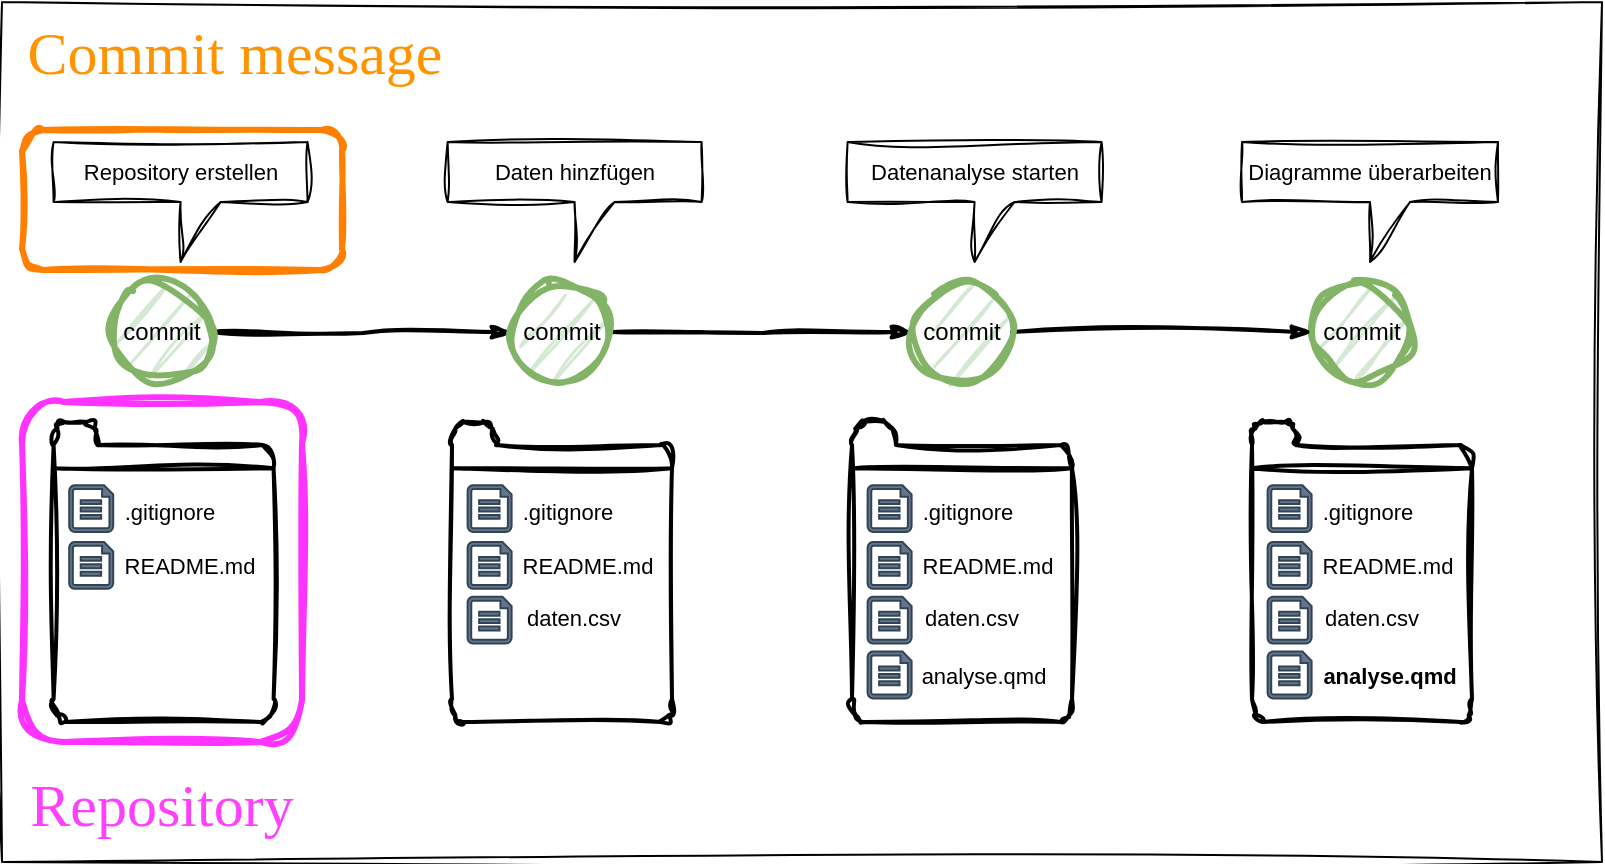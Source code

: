 <mxfile version="24.7.17">
  <diagram name="Page-1" id="yMOp3txGU8GjzoFIvgic">
    <mxGraphModel dx="1434" dy="822" grid="1" gridSize="10" guides="1" tooltips="1" connect="1" arrows="1" fold="1" page="1" pageScale="1" pageWidth="827" pageHeight="1169" math="0" shadow="0">
      <root>
        <mxCell id="0" />
        <object label="Step 9: commit message" id="ukLrMctXmGFwFIPji665-105">
          <mxCell parent="0" />
        </object>
        <mxCell id="ukLrMctXmGFwFIPji665-157" value="&lt;div&gt;commit&lt;/div&gt;" style="ellipse;whiteSpace=wrap;html=1;fillColor=#d5e8d4;strokeColor=#82b366;strokeWidth=3;sketch=1;curveFitting=1;jiggle=2;" parent="ukLrMctXmGFwFIPji665-105" vertex="1">
          <mxGeometry x="675" y="160" width="50" height="50" as="geometry" />
        </mxCell>
        <mxCell id="ukLrMctXmGFwFIPji665-158" value="Diagramme überarbeiten" style="shape=callout;whiteSpace=wrap;html=1;perimeter=calloutPerimeter;fontFamily=Helvetica;fontSize=11;fontColor=default;labelBackgroundColor=default;position2=0.5;base=20;sketch=1;curveFitting=1;jiggle=2;" parent="ukLrMctXmGFwFIPji665-105" vertex="1">
          <mxGeometry x="640" y="90" width="128" height="60" as="geometry" />
        </mxCell>
        <mxCell id="ukLrMctXmGFwFIPji665-159" style="edgeStyle=orthogonalEdgeStyle;shape=connector;rounded=0;sketch=1;jiggle=2;curveFitting=1;orthogonalLoop=1;jettySize=auto;html=1;entryX=0;entryY=0.5;entryDx=0;entryDy=0;strokeColor=default;strokeWidth=2;align=center;verticalAlign=middle;fontFamily=Helvetica;fontSize=11;fontColor=default;labelBackgroundColor=default;startArrow=none;startFill=0;endArrow=classicThin;endFill=1;" parent="ukLrMctXmGFwFIPji665-105" edge="1">
          <mxGeometry relative="1" as="geometry">
            <mxPoint x="525" y="185" as="sourcePoint" />
            <mxPoint x="675" y="185" as="targetPoint" />
          </mxGeometry>
        </mxCell>
        <object label="Step 8: edit plots" id="ukLrMctXmGFwFIPji665-106">
          <mxCell parent="0" />
        </object>
        <mxCell id="ukLrMctXmGFwFIPji665-148" value="" style="html=1;verticalLabelPosition=bottom;align=center;labelBackgroundColor=#ffffff;verticalAlign=top;strokeWidth=2;shadow=0;dashed=0;shape=mxgraph.ios7.icons.folder;fontFamily=Helvetica;fontSize=11;sketch=1;curveFitting=1;jiggle=2;" parent="ukLrMctXmGFwFIPji665-106" vertex="1">
          <mxGeometry x="645" y="230" width="110" height="150" as="geometry" />
        </mxCell>
        <mxCell id="ukLrMctXmGFwFIPji665-149" value=".gitignore" style="text;html=1;align=center;verticalAlign=middle;whiteSpace=wrap;rounded=0;fontFamily=Helvetica;fontSize=11;fontColor=default;labelBackgroundColor=default;" parent="ukLrMctXmGFwFIPji665-106" vertex="1">
          <mxGeometry x="672.8" y="260" width="60" height="30" as="geometry" />
        </mxCell>
        <mxCell id="ukLrMctXmGFwFIPji665-150" value="&lt;div&gt;README.md&lt;/div&gt;" style="text;html=1;align=center;verticalAlign=middle;whiteSpace=wrap;rounded=0;fontFamily=Helvetica;fontSize=11;fontColor=default;labelBackgroundColor=default;" parent="ukLrMctXmGFwFIPji665-106" vertex="1">
          <mxGeometry x="683" y="286.7" width="60" height="30" as="geometry" />
        </mxCell>
        <mxCell id="ukLrMctXmGFwFIPji665-151" value="" style="sketch=0;aspect=fixed;pointerEvents=1;shadow=0;dashed=0;html=1;strokeColor=#314354;labelPosition=center;verticalLabelPosition=bottom;verticalAlign=top;align=center;fillColor=#647687;shape=mxgraph.azure.file;fontFamily=Helvetica;fontSize=11;fontColor=#ffffff;labelBackgroundColor=default;" parent="ukLrMctXmGFwFIPji665-106" vertex="1">
          <mxGeometry x="652.8" y="261.59" width="22" height="23.41" as="geometry" />
        </mxCell>
        <mxCell id="ukLrMctXmGFwFIPji665-152" value="" style="sketch=0;aspect=fixed;pointerEvents=1;shadow=0;dashed=0;html=1;strokeColor=#314354;labelPosition=center;verticalLabelPosition=bottom;verticalAlign=top;align=center;fillColor=#647687;shape=mxgraph.azure.file;fontFamily=Helvetica;fontSize=11;fontColor=#ffffff;labelBackgroundColor=default;" parent="ukLrMctXmGFwFIPji665-106" vertex="1">
          <mxGeometry x="652.8" y="290" width="22" height="23.4" as="geometry" />
        </mxCell>
        <mxCell id="ukLrMctXmGFwFIPji665-153" value="" style="sketch=0;aspect=fixed;pointerEvents=1;shadow=0;dashed=0;html=1;strokeColor=#314354;labelPosition=center;verticalLabelPosition=bottom;verticalAlign=top;align=center;fillColor=#647687;shape=mxgraph.azure.file;fontFamily=Helvetica;fontSize=11;fontColor=#ffffff;labelBackgroundColor=default;" parent="ukLrMctXmGFwFIPji665-106" vertex="1">
          <mxGeometry x="652.8" y="317.4" width="22" height="23.4" as="geometry" />
        </mxCell>
        <mxCell id="ukLrMctXmGFwFIPji665-154" value="&lt;div&gt;daten.csv&lt;/div&gt;" style="text;html=1;align=center;verticalAlign=middle;whiteSpace=wrap;rounded=0;fontFamily=Helvetica;fontSize=11;fontColor=default;labelBackgroundColor=default;" parent="ukLrMctXmGFwFIPji665-106" vertex="1">
          <mxGeometry x="674.8" y="311.5" width="60" height="33.3" as="geometry" />
        </mxCell>
        <mxCell id="ukLrMctXmGFwFIPji665-155" value="" style="sketch=0;aspect=fixed;pointerEvents=1;shadow=0;dashed=0;html=1;strokeColor=#314354;labelPosition=center;verticalLabelPosition=bottom;verticalAlign=top;align=center;fillColor=#647687;shape=mxgraph.azure.file;fontFamily=Helvetica;fontSize=11;fontColor=#ffffff;labelBackgroundColor=default;" parent="ukLrMctXmGFwFIPji665-106" vertex="1">
          <mxGeometry x="652.8" y="344.8" width="22" height="23.4" as="geometry" />
        </mxCell>
        <mxCell id="ukLrMctXmGFwFIPji665-156" value="&lt;div&gt;analyse.qmd&lt;/div&gt;" style="text;html=1;align=center;verticalAlign=middle;whiteSpace=wrap;rounded=0;fontFamily=Helvetica;fontSize=11;fontColor=default;labelBackgroundColor=default;fontStyle=1" parent="ukLrMctXmGFwFIPji665-106" vertex="1">
          <mxGeometry x="684" y="339.85" width="60" height="33.3" as="geometry" />
        </mxCell>
        <object label="Step 7: commit message" id="ukLrMctXmGFwFIPji665-107">
          <mxCell parent="0" />
        </object>
        <mxCell id="ukLrMctXmGFwFIPji665-145" style="edgeStyle=orthogonalEdgeStyle;shape=connector;rounded=0;sketch=1;jiggle=2;curveFitting=1;orthogonalLoop=1;jettySize=auto;html=1;entryX=0;entryY=0.5;entryDx=0;entryDy=0;strokeColor=default;strokeWidth=2;align=center;verticalAlign=middle;fontFamily=Helvetica;fontSize=11;fontColor=default;labelBackgroundColor=default;startArrow=none;startFill=0;endArrow=classicThin;endFill=1;" parent="ukLrMctXmGFwFIPji665-107" target="ukLrMctXmGFwFIPji665-146" edge="1">
          <mxGeometry relative="1" as="geometry">
            <mxPoint x="325" y="185" as="sourcePoint" />
          </mxGeometry>
        </mxCell>
        <mxCell id="ukLrMctXmGFwFIPji665-146" value="commit" style="ellipse;whiteSpace=wrap;html=1;fillColor=#d5e8d4;strokeColor=#82b366;strokeWidth=3;sketch=1;curveFitting=1;jiggle=2;" parent="ukLrMctXmGFwFIPji665-107" vertex="1">
          <mxGeometry x="475" y="160" width="50" height="50" as="geometry" />
        </mxCell>
        <mxCell id="ukLrMctXmGFwFIPji665-147" value="Datenanalyse starten" style="shape=callout;whiteSpace=wrap;html=1;perimeter=calloutPerimeter;fontFamily=Helvetica;fontSize=11;fontColor=default;labelBackgroundColor=default;position2=0.5;base=20;sketch=1;curveFitting=1;jiggle=2;" parent="ukLrMctXmGFwFIPji665-107" vertex="1">
          <mxGeometry x="442.8" y="90" width="127" height="60" as="geometry" />
        </mxCell>
        <object label="Step 6: daten analyse" id="ukLrMctXmGFwFIPji665-108">
          <mxCell parent="0" />
        </object>
        <mxCell id="ukLrMctXmGFwFIPji665-136" value="" style="html=1;verticalLabelPosition=bottom;align=center;labelBackgroundColor=#ffffff;verticalAlign=top;strokeWidth=2;shadow=0;dashed=0;shape=mxgraph.ios7.icons.folder;fontFamily=Helvetica;fontSize=11;sketch=1;curveFitting=1;jiggle=2;" parent="ukLrMctXmGFwFIPji665-108" vertex="1">
          <mxGeometry x="445" y="230" width="110" height="150" as="geometry" />
        </mxCell>
        <mxCell id="ukLrMctXmGFwFIPji665-137" value=".gitignore" style="text;html=1;align=center;verticalAlign=middle;whiteSpace=wrap;rounded=0;fontFamily=Helvetica;fontSize=11;fontColor=default;labelBackgroundColor=default;" parent="ukLrMctXmGFwFIPji665-108" vertex="1">
          <mxGeometry x="472.8" y="260" width="60" height="30" as="geometry" />
        </mxCell>
        <mxCell id="ukLrMctXmGFwFIPji665-138" value="&lt;div&gt;README.md&lt;/div&gt;" style="text;html=1;align=center;verticalAlign=middle;whiteSpace=wrap;rounded=0;fontFamily=Helvetica;fontSize=11;fontColor=default;labelBackgroundColor=default;" parent="ukLrMctXmGFwFIPji665-108" vertex="1">
          <mxGeometry x="483" y="286.7" width="60" height="30" as="geometry" />
        </mxCell>
        <mxCell id="ukLrMctXmGFwFIPji665-139" value="" style="sketch=0;aspect=fixed;pointerEvents=1;shadow=0;dashed=0;html=1;strokeColor=#314354;labelPosition=center;verticalLabelPosition=bottom;verticalAlign=top;align=center;fillColor=#647687;shape=mxgraph.azure.file;fontFamily=Helvetica;fontSize=11;fontColor=#ffffff;labelBackgroundColor=default;" parent="ukLrMctXmGFwFIPji665-108" vertex="1">
          <mxGeometry x="452.8" y="261.59" width="22" height="23.41" as="geometry" />
        </mxCell>
        <mxCell id="ukLrMctXmGFwFIPji665-140" value="" style="sketch=0;aspect=fixed;pointerEvents=1;shadow=0;dashed=0;html=1;strokeColor=#314354;labelPosition=center;verticalLabelPosition=bottom;verticalAlign=top;align=center;fillColor=#647687;shape=mxgraph.azure.file;fontFamily=Helvetica;fontSize=11;fontColor=#ffffff;labelBackgroundColor=default;" parent="ukLrMctXmGFwFIPji665-108" vertex="1">
          <mxGeometry x="452.8" y="290" width="22" height="23.4" as="geometry" />
        </mxCell>
        <mxCell id="ukLrMctXmGFwFIPji665-141" value="" style="sketch=0;aspect=fixed;pointerEvents=1;shadow=0;dashed=0;html=1;strokeColor=#314354;labelPosition=center;verticalLabelPosition=bottom;verticalAlign=top;align=center;fillColor=#647687;shape=mxgraph.azure.file;fontFamily=Helvetica;fontSize=11;fontColor=#ffffff;labelBackgroundColor=default;" parent="ukLrMctXmGFwFIPji665-108" vertex="1">
          <mxGeometry x="452.8" y="317.4" width="22" height="23.4" as="geometry" />
        </mxCell>
        <mxCell id="ukLrMctXmGFwFIPji665-142" value="&lt;div&gt;daten.csv&lt;/div&gt;" style="text;html=1;align=center;verticalAlign=middle;whiteSpace=wrap;rounded=0;fontFamily=Helvetica;fontSize=11;fontColor=default;labelBackgroundColor=default;" parent="ukLrMctXmGFwFIPji665-108" vertex="1">
          <mxGeometry x="474.8" y="311.5" width="60" height="33.3" as="geometry" />
        </mxCell>
        <mxCell id="ukLrMctXmGFwFIPji665-143" value="" style="sketch=0;aspect=fixed;pointerEvents=1;shadow=0;dashed=0;html=1;strokeColor=#314354;labelPosition=center;verticalLabelPosition=bottom;verticalAlign=top;align=center;fillColor=#647687;shape=mxgraph.azure.file;fontFamily=Helvetica;fontSize=11;fontColor=#ffffff;labelBackgroundColor=default;" parent="ukLrMctXmGFwFIPji665-108" vertex="1">
          <mxGeometry x="452.8" y="344.8" width="22" height="23.4" as="geometry" />
        </mxCell>
        <mxCell id="ukLrMctXmGFwFIPji665-144" value="&lt;div&gt;analyse.qmd&lt;/div&gt;" style="text;html=1;align=center;verticalAlign=middle;whiteSpace=wrap;rounded=0;fontFamily=Helvetica;fontSize=11;fontColor=default;labelBackgroundColor=default;fontStyle=0" parent="ukLrMctXmGFwFIPji665-108" vertex="1">
          <mxGeometry x="481" y="339.85" width="60" height="33.3" as="geometry" />
        </mxCell>
        <object label="Step 5: commit data" id="ukLrMctXmGFwFIPji665-109">
          <mxCell parent="0" />
        </object>
        <mxCell id="ukLrMctXmGFwFIPji665-133" style="edgeStyle=orthogonalEdgeStyle;shape=connector;rounded=0;orthogonalLoop=1;jettySize=auto;html=1;entryX=0;entryY=0.5;entryDx=0;entryDy=0;strokeColor=default;strokeWidth=2;align=center;verticalAlign=middle;fontFamily=Helvetica;fontSize=11;fontColor=default;labelBackgroundColor=default;endArrow=classicThin;endFill=1;startArrow=none;startFill=0;sketch=1;curveFitting=1;jiggle=2;" parent="ukLrMctXmGFwFIPji665-109" target="ukLrMctXmGFwFIPji665-134" edge="1">
          <mxGeometry relative="1" as="geometry">
            <mxPoint x="125" y="185" as="sourcePoint" />
          </mxGeometry>
        </mxCell>
        <mxCell id="ukLrMctXmGFwFIPji665-134" value="&lt;div&gt;commit&lt;/div&gt;" style="ellipse;whiteSpace=wrap;html=1;fillColor=#d5e8d4;strokeColor=#82b366;strokeWidth=3;sketch=1;curveFitting=1;jiggle=2;" parent="ukLrMctXmGFwFIPji665-109" vertex="1">
          <mxGeometry x="275" y="160" width="50" height="50" as="geometry" />
        </mxCell>
        <mxCell id="ukLrMctXmGFwFIPji665-135" value="Daten hinzfügen" style="shape=callout;whiteSpace=wrap;html=1;perimeter=calloutPerimeter;fontFamily=Helvetica;fontSize=11;fontColor=default;labelBackgroundColor=default;position2=0.5;base=20;sketch=1;curveFitting=1;jiggle=2;" parent="ukLrMctXmGFwFIPji665-109" vertex="1">
          <mxGeometry x="242.8" y="90" width="127" height="60" as="geometry" />
        </mxCell>
        <object label="Step 4: add data" id="ukLrMctXmGFwFIPji665-110">
          <mxCell parent="0" />
        </object>
        <mxCell id="ukLrMctXmGFwFIPji665-122" value="" style="html=1;verticalLabelPosition=bottom;align=center;labelBackgroundColor=#ffffff;verticalAlign=top;strokeWidth=2;shadow=0;dashed=0;shape=mxgraph.ios7.icons.folder;fontFamily=Helvetica;fontSize=11;sketch=1;curveFitting=1;jiggle=2;" parent="ukLrMctXmGFwFIPji665-110" vertex="1">
          <mxGeometry x="245" y="230" width="110" height="150" as="geometry" />
        </mxCell>
        <mxCell id="ukLrMctXmGFwFIPji665-123" value=".gitignore" style="text;html=1;align=center;verticalAlign=middle;whiteSpace=wrap;rounded=0;fontFamily=Helvetica;fontSize=11;fontColor=default;labelBackgroundColor=default;" parent="ukLrMctXmGFwFIPji665-110" vertex="1">
          <mxGeometry x="272.8" y="260" width="60" height="30" as="geometry" />
        </mxCell>
        <mxCell id="ukLrMctXmGFwFIPji665-124" value="&lt;div&gt;README.md&lt;/div&gt;" style="text;html=1;align=center;verticalAlign=middle;whiteSpace=wrap;rounded=0;fontFamily=Helvetica;fontSize=11;fontColor=default;labelBackgroundColor=default;" parent="ukLrMctXmGFwFIPji665-110" vertex="1">
          <mxGeometry x="283" y="286.7" width="60" height="30" as="geometry" />
        </mxCell>
        <mxCell id="ukLrMctXmGFwFIPji665-125" value="" style="sketch=0;aspect=fixed;pointerEvents=1;shadow=0;dashed=0;html=1;strokeColor=#314354;labelPosition=center;verticalLabelPosition=bottom;verticalAlign=top;align=center;fillColor=#647687;shape=mxgraph.azure.file;fontFamily=Helvetica;fontSize=11;fontColor=#ffffff;labelBackgroundColor=default;" parent="ukLrMctXmGFwFIPji665-110" vertex="1">
          <mxGeometry x="252.8" y="261.59" width="22" height="23.41" as="geometry" />
        </mxCell>
        <mxCell id="ukLrMctXmGFwFIPji665-126" value="" style="sketch=0;aspect=fixed;pointerEvents=1;shadow=0;dashed=0;html=1;strokeColor=#314354;labelPosition=center;verticalLabelPosition=bottom;verticalAlign=top;align=center;fillColor=#647687;shape=mxgraph.azure.file;fontFamily=Helvetica;fontSize=11;fontColor=#ffffff;labelBackgroundColor=default;" parent="ukLrMctXmGFwFIPji665-110" vertex="1">
          <mxGeometry x="252.8" y="290" width="22" height="23.4" as="geometry" />
        </mxCell>
        <mxCell id="ukLrMctXmGFwFIPji665-127" value="" style="sketch=0;aspect=fixed;pointerEvents=1;shadow=0;dashed=0;html=1;strokeColor=#314354;labelPosition=center;verticalLabelPosition=bottom;verticalAlign=top;align=center;fillColor=#647687;shape=mxgraph.azure.file;fontFamily=Helvetica;fontSize=11;fontColor=#ffffff;labelBackgroundColor=default;" parent="ukLrMctXmGFwFIPji665-110" vertex="1">
          <mxGeometry x="252.8" y="317.4" width="22" height="23.4" as="geometry" />
        </mxCell>
        <mxCell id="ukLrMctXmGFwFIPji665-128" value="&lt;div&gt;daten.csv&lt;/div&gt;" style="text;html=1;align=center;verticalAlign=middle;whiteSpace=wrap;rounded=0;fontFamily=Helvetica;fontSize=11;fontColor=default;labelBackgroundColor=default;" parent="ukLrMctXmGFwFIPji665-110" vertex="1">
          <mxGeometry x="276.0" y="311.5" width="60" height="33.3" as="geometry" />
        </mxCell>
        <mxCell id="ukLrMctXmGFwFIPji665-129" value="" style="text;html=1;align=center;verticalAlign=middle;whiteSpace=wrap;rounded=0;fontFamily=Helvetica;fontSize=11;fontColor=default;labelBackgroundColor=default;fontStyle=0" parent="ukLrMctXmGFwFIPji665-110" vertex="1">
          <mxGeometry x="281" y="339.85" width="60" height="33.3" as="geometry" />
        </mxCell>
        <object label="Step 3: commit message" id="ukLrMctXmGFwFIPji665-111">
          <mxCell style="" parent="0" />
        </object>
        <mxCell id="ukLrMctXmGFwFIPji665-119" value="" style="rounded=1;whiteSpace=wrap;html=1;fontFamily=Helvetica;fontSize=11;fontColor=default;labelBackgroundColor=default;fillColor=none;strokeColor=#FF8000;strokeWidth=3;sketch=1;curveFitting=1;jiggle=2;" parent="ukLrMctXmGFwFIPji665-111" vertex="1">
          <mxGeometry x="30" y="84" width="160" height="70" as="geometry" />
        </mxCell>
        <mxCell id="ukLrMctXmGFwFIPji665-120" value="Commit message" style="text;html=1;align=center;verticalAlign=middle;rounded=0;fontFamily=Cabin Sketch;fontSize=30;fontColor=#ff9300;labelBackgroundColor=none;fontSource=https%3A%2F%2Ffonts.googleapis.com%2Fcss%3Ffamily%3DCabin%2BSketch;spacing=0;" parent="ukLrMctXmGFwFIPji665-111" vertex="1">
          <mxGeometry x="45.8" y="20" width="180" height="50" as="geometry" />
        </mxCell>
        <mxCell id="ukLrMctXmGFwFIPji665-121" value="Repository erstellen" style="shape=callout;whiteSpace=wrap;html=1;perimeter=calloutPerimeter;fontFamily=Helvetica;fontSize=11;fontColor=default;labelBackgroundColor=default;position2=0.5;base=20;sketch=1;curveFitting=1;jiggle=2;" parent="ukLrMctXmGFwFIPji665-111" vertex="1">
          <mxGeometry x="45.8" y="90" width="127" height="60" as="geometry" />
        </mxCell>
        <object label="Step 2: make a commit" id="ukLrMctXmGFwFIPji665-112">
          <mxCell parent="0" />
        </object>
        <mxCell id="ukLrMctXmGFwFIPji665-118" value="commit" style="ellipse;whiteSpace=wrap;html=1;fillColor=#d5e8d4;strokeColor=#82b366;strokeWidth=3;sketch=1;curveFitting=1;jiggle=2;" parent="ukLrMctXmGFwFIPji665-112" vertex="1">
          <mxGeometry x="75" y="160" width="50" height="50" as="geometry" />
        </mxCell>
        <object label="Step 1: create repo" id="ukLrMctXmGFwFIPji665-113">
          <mxCell parent="0" />
        </object>
        <mxCell id="ukLrMctXmGFwFIPji665-115" value="" style="rounded=1;whiteSpace=wrap;html=1;fontFamily=Helvetica;fontSize=11;fontColor=default;labelBackgroundColor=default;fillColor=none;strokeColor=#FF33FF;strokeWidth=3;sketch=1;curveFitting=1;jiggle=2;" parent="ukLrMctXmGFwFIPji665-113" vertex="1">
          <mxGeometry x="30" y="220" width="140" height="170" as="geometry" />
        </mxCell>
        <mxCell id="ukLrMctXmGFwFIPji665-116" value="Repository" style="text;html=1;align=center;verticalAlign=middle;whiteSpace=wrap;rounded=0;fontFamily=Cabin Sketch;fontSize=30;fontColor=#ff40ff;labelBackgroundColor=none;fontSource=https%3A%2F%2Ffonts.googleapis.com%2Fcss%3Ffamily%3DCabin%2BSketch;" parent="ukLrMctXmGFwFIPji665-113" vertex="1">
          <mxGeometry x="22.4" y="396" width="156.4" height="50" as="geometry" />
        </mxCell>
        <mxCell id="eGnhwK2kcuTsQrjjZ_P1-6" value="" style="group" vertex="1" connectable="0" parent="ukLrMctXmGFwFIPji665-113">
          <mxGeometry x="45.8" y="230" width="110.0" height="150" as="geometry" />
        </mxCell>
        <mxCell id="eGnhwK2kcuTsQrjjZ_P1-7" value="" style="html=1;verticalLabelPosition=bottom;align=center;labelBackgroundColor=#ffffff;verticalAlign=top;strokeWidth=2;shadow=0;dashed=0;shape=mxgraph.ios7.icons.folder;fontFamily=Helvetica;fontSize=11;sketch=1;curveFitting=1;jiggle=2;" vertex="1" parent="eGnhwK2kcuTsQrjjZ_P1-6">
          <mxGeometry width="110" height="150" as="geometry" />
        </mxCell>
        <mxCell id="eGnhwK2kcuTsQrjjZ_P1-8" value=".gitignore" style="text;html=1;align=center;verticalAlign=middle;whiteSpace=wrap;rounded=0;fontFamily=Helvetica;fontSize=11;fontColor=default;labelBackgroundColor=default;" vertex="1" parent="eGnhwK2kcuTsQrjjZ_P1-6">
          <mxGeometry x="27.8" y="30" width="60" height="30" as="geometry" />
        </mxCell>
        <mxCell id="eGnhwK2kcuTsQrjjZ_P1-9" value="&lt;div&gt;README.md&lt;/div&gt;" style="text;html=1;align=center;verticalAlign=middle;whiteSpace=wrap;rounded=0;fontFamily=Helvetica;fontSize=11;fontColor=default;labelBackgroundColor=default;" vertex="1" parent="eGnhwK2kcuTsQrjjZ_P1-6">
          <mxGeometry x="38" y="56.7" width="60" height="30" as="geometry" />
        </mxCell>
        <mxCell id="eGnhwK2kcuTsQrjjZ_P1-10" value="" style="sketch=0;aspect=fixed;pointerEvents=1;shadow=0;dashed=0;html=1;strokeColor=#314354;labelPosition=center;verticalLabelPosition=bottom;verticalAlign=top;align=center;fillColor=#647687;shape=mxgraph.azure.file;fontFamily=Helvetica;fontSize=11;fontColor=#ffffff;labelBackgroundColor=default;" vertex="1" parent="eGnhwK2kcuTsQrjjZ_P1-6">
          <mxGeometry x="7.8" y="31.59" width="22" height="23.41" as="geometry" />
        </mxCell>
        <mxCell id="eGnhwK2kcuTsQrjjZ_P1-11" value="" style="sketch=0;aspect=fixed;pointerEvents=1;shadow=0;dashed=0;html=1;strokeColor=#314354;labelPosition=center;verticalLabelPosition=bottom;verticalAlign=top;align=center;fillColor=#647687;shape=mxgraph.azure.file;fontFamily=Helvetica;fontSize=11;fontColor=#ffffff;labelBackgroundColor=default;" vertex="1" parent="eGnhwK2kcuTsQrjjZ_P1-6">
          <mxGeometry x="7.8" y="60" width="22" height="23.4" as="geometry" />
        </mxCell>
        <mxCell id="1" style="" parent="0" />
        <mxCell id="eGnhwK2kcuTsQrjjZ_P1-4" value="" style="rounded=0;whiteSpace=wrap;html=1;sketch=1;curveFitting=1;jiggle=2;fillColor=none;" vertex="1" parent="1">
          <mxGeometry x="20" y="20" width="800" height="430" as="geometry" />
        </mxCell>
      </root>
    </mxGraphModel>
  </diagram>
</mxfile>
